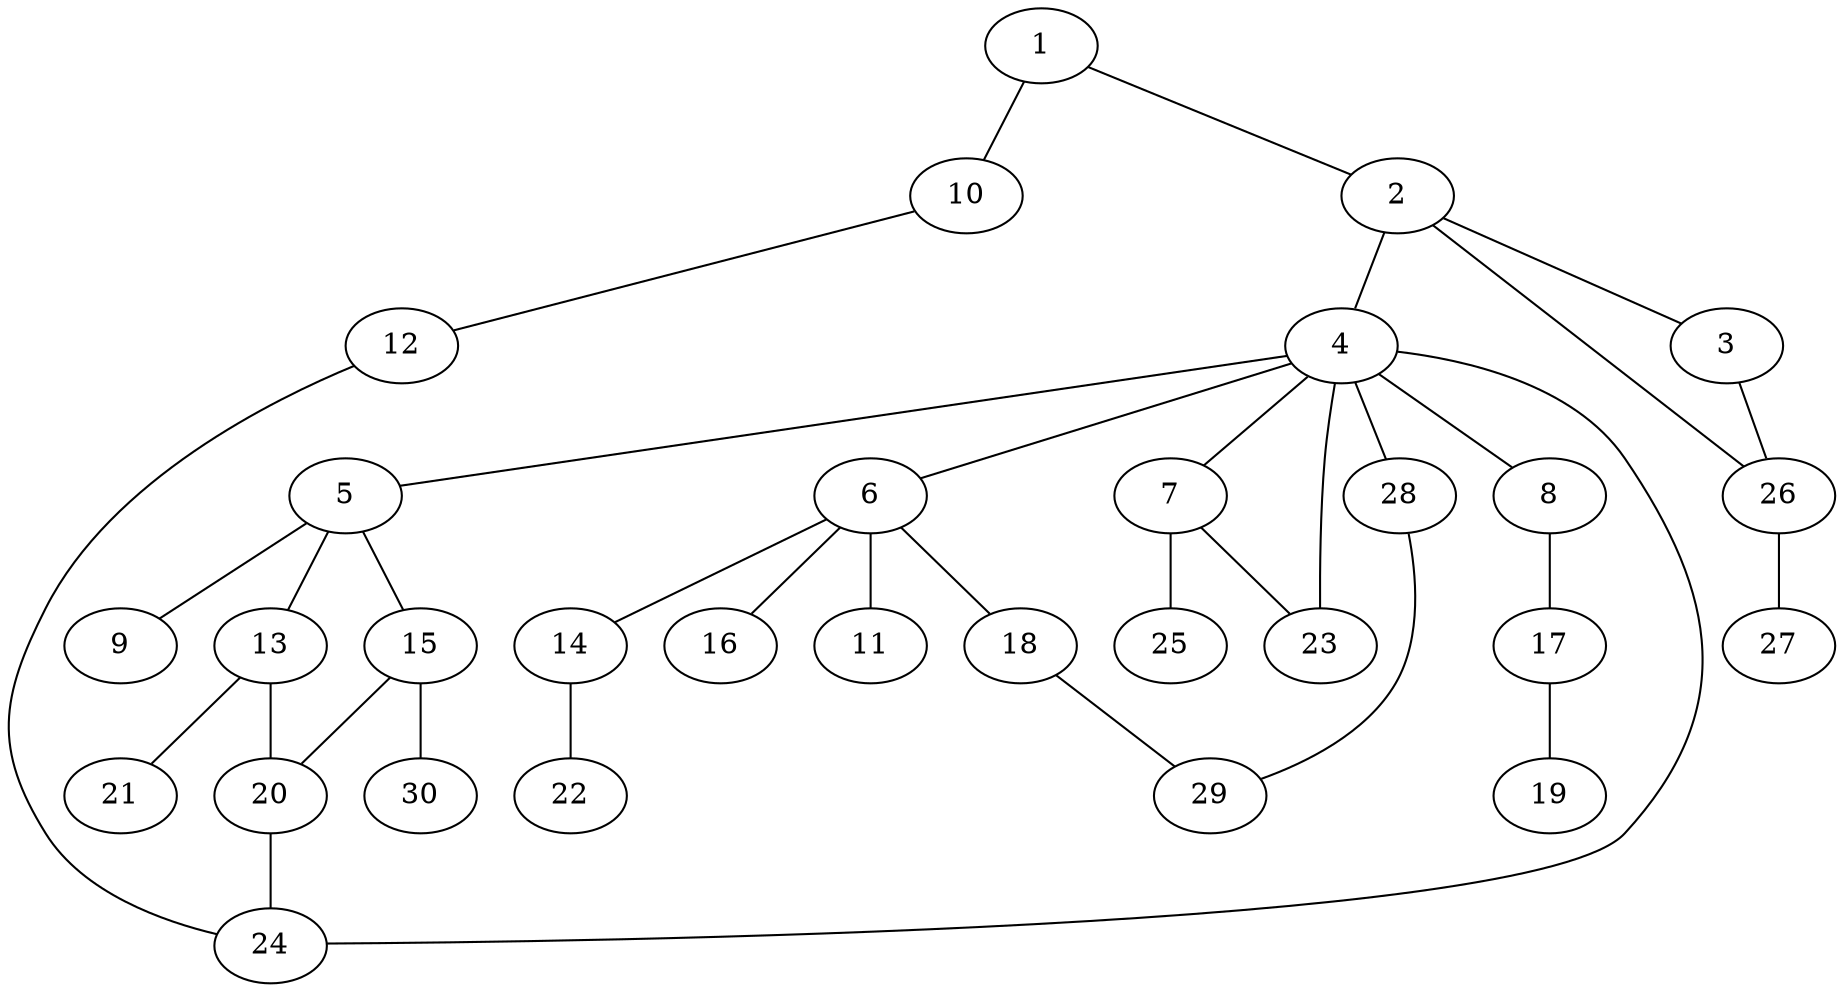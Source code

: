 graph graphname {1--2
1--10
2--3
2--4
2--26
3--26
4--5
4--6
4--7
4--8
4--23
4--24
4--28
5--9
5--13
5--15
6--11
6--14
6--16
6--18
7--23
7--25
8--17
10--12
12--24
13--20
13--21
14--22
15--20
15--30
17--19
18--29
20--24
26--27
28--29
}